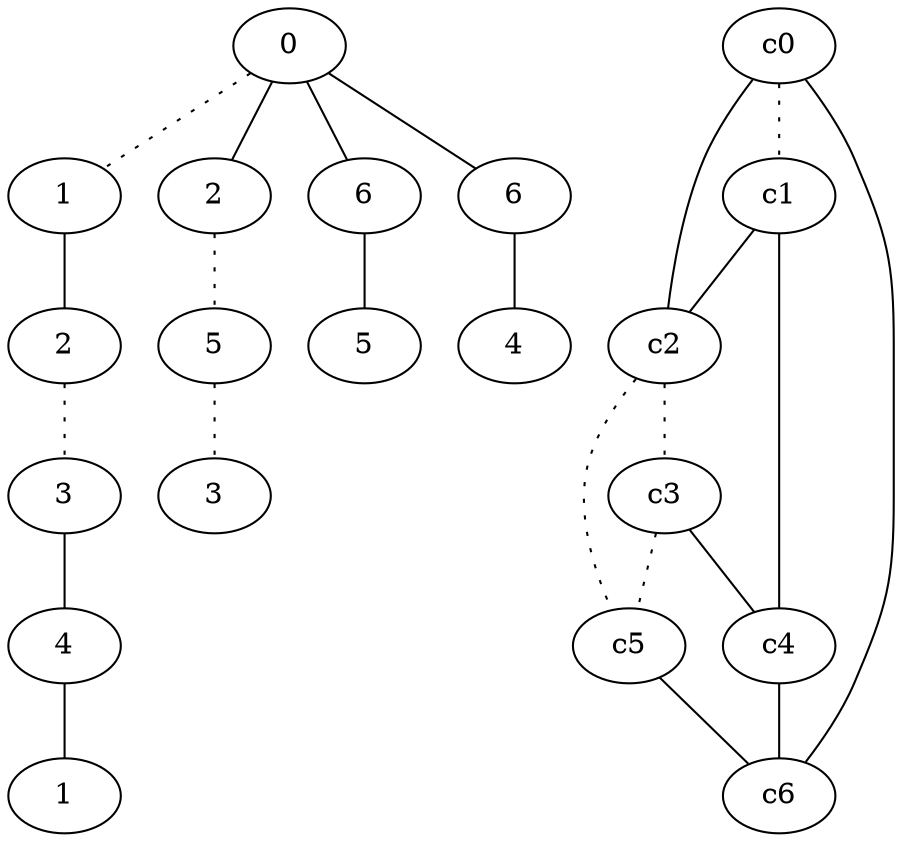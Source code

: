 graph {
a0[label=0];
a1[label=1];
a2[label=2];
a3[label=3];
a4[label=4];
a5[label=1];
a6[label=2];
a7[label=5];
a8[label=3];
a9[label=6];
a10[label=5];
a11[label=6];
a12[label=4];
a0 -- a1 [style=dotted];
a0 -- a6;
a0 -- a9;
a0 -- a11;
a1 -- a2;
a2 -- a3 [style=dotted];
a3 -- a4;
a4 -- a5;
a6 -- a7 [style=dotted];
a7 -- a8 [style=dotted];
a9 -- a10;
a11 -- a12;
c0 -- c1 [style=dotted];
c0 -- c2;
c0 -- c6;
c1 -- c2;
c1 -- c4;
c2 -- c3 [style=dotted];
c2 -- c5 [style=dotted];
c3 -- c4;
c3 -- c5 [style=dotted];
c4 -- c6;
c5 -- c6;
}
